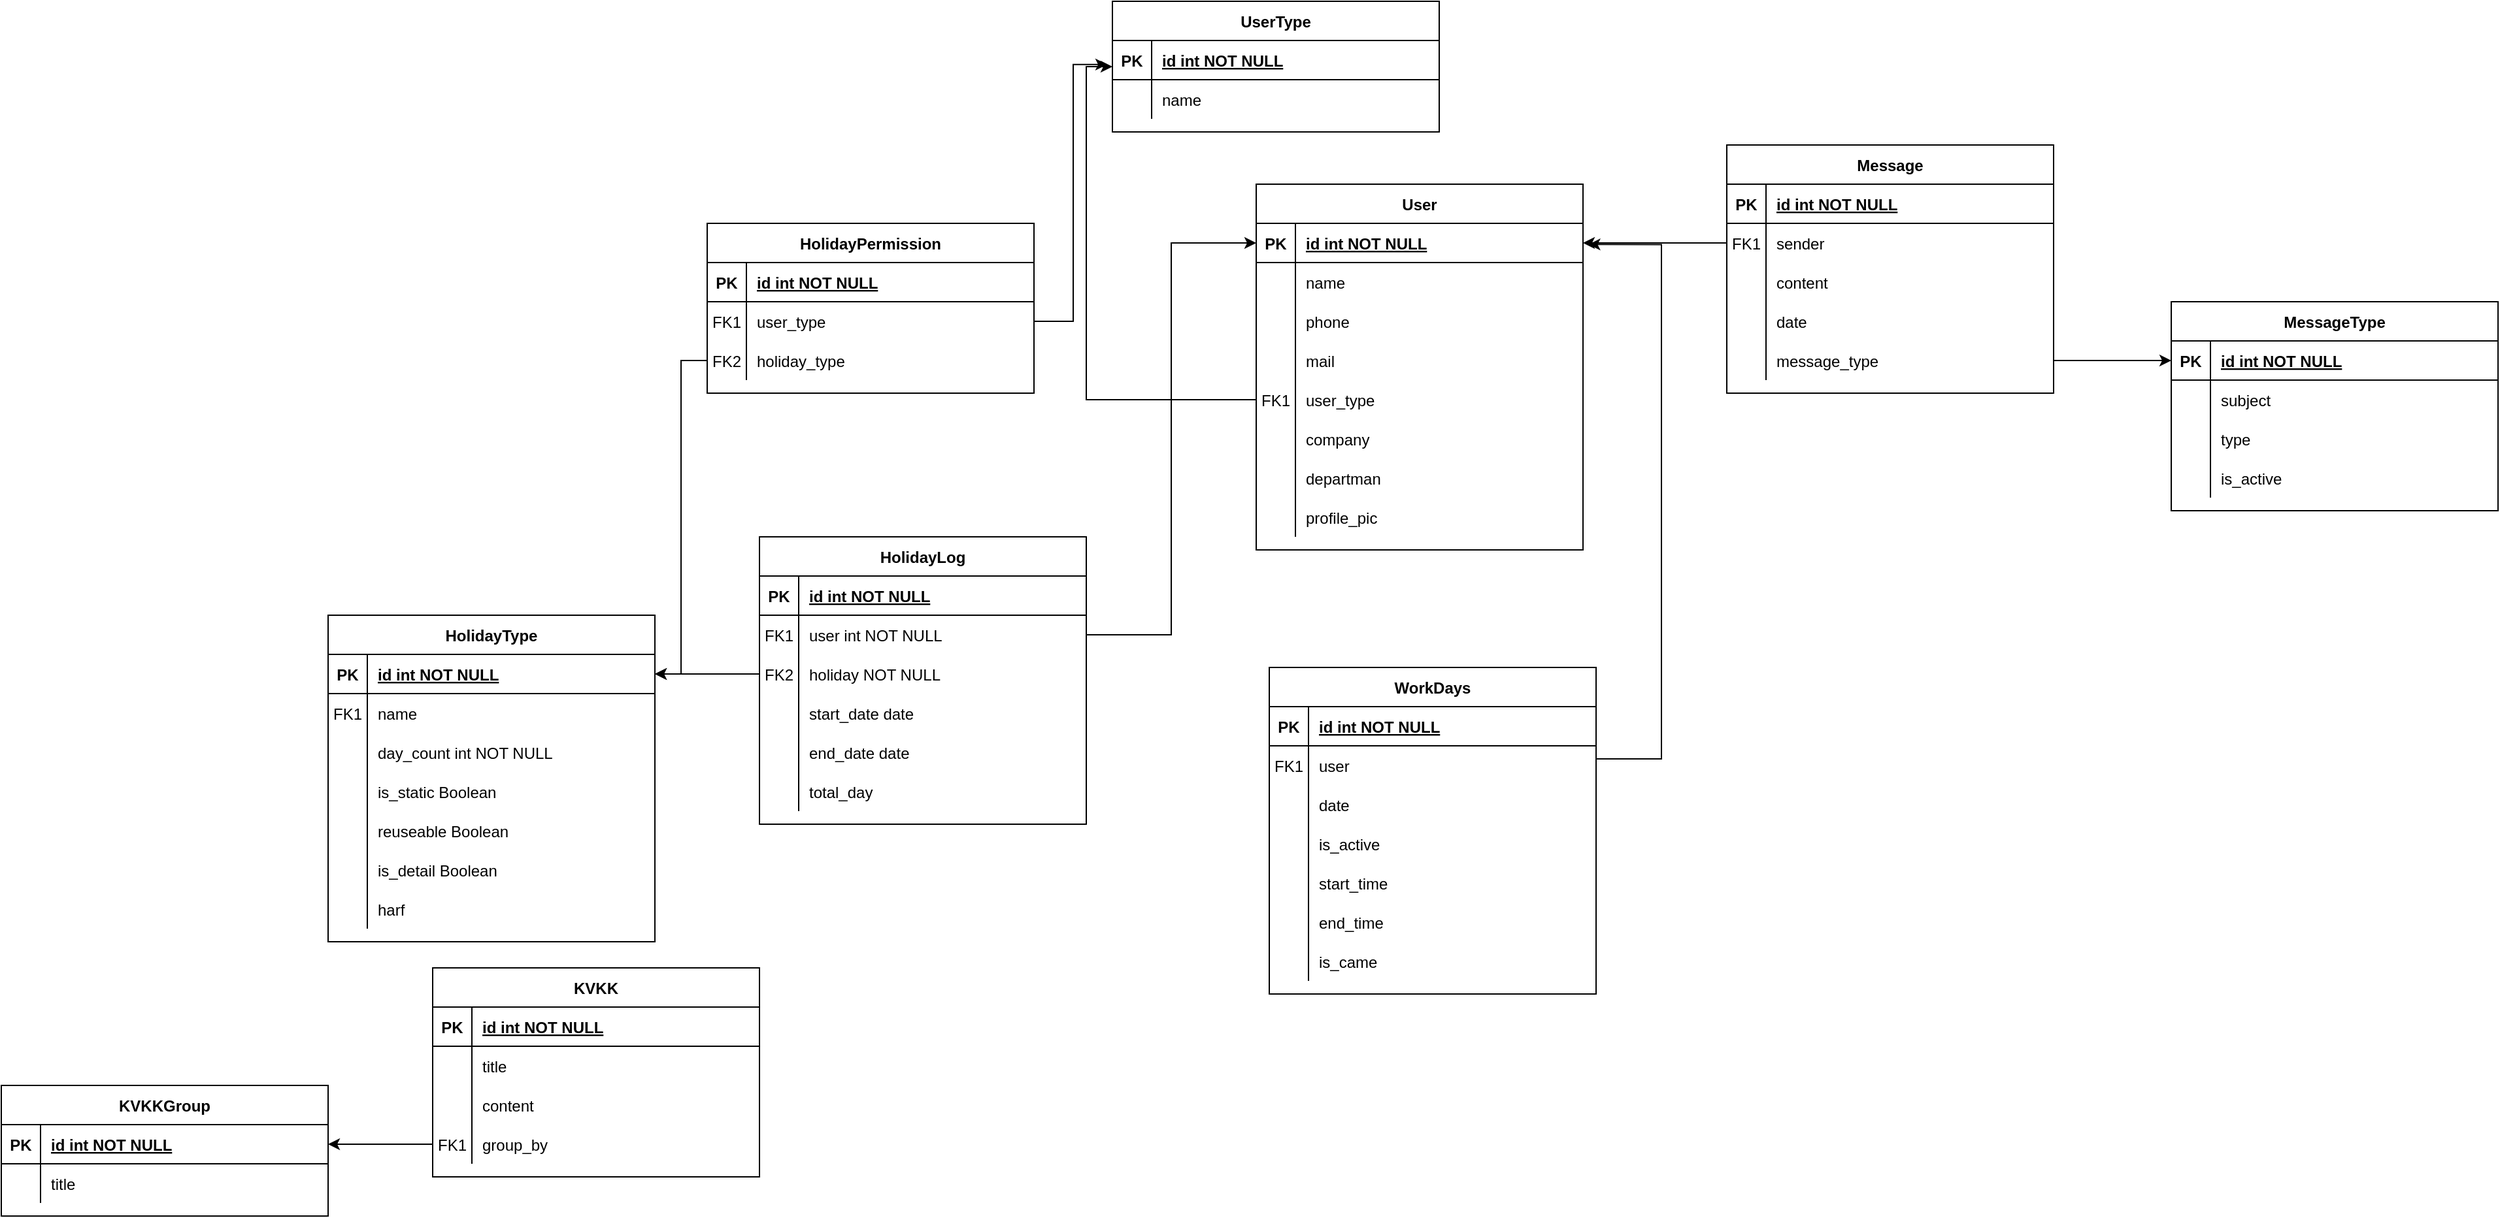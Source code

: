 <mxfile version="24.3.1" type="github">
  <diagram id="R2lEEEUBdFMjLlhIrx00" name="Page-1">
    <mxGraphModel dx="3004" dy="1881" grid="1" gridSize="10" guides="1" tooltips="1" connect="1" arrows="1" fold="1" page="1" pageScale="1" pageWidth="850" pageHeight="1100" math="0" shadow="0" extFonts="Permanent Marker^https://fonts.googleapis.com/css?family=Permanent+Marker">
      <root>
        <mxCell id="0" />
        <mxCell id="1" parent="0" />
        <mxCell id="GrhoLpdNzhqoY11zIjzR-2" value="MessageType" style="shape=table;startSize=30;container=1;collapsible=1;childLayout=tableLayout;fixedRows=1;rowLines=0;fontStyle=1;align=center;resizeLast=1;" vertex="1" parent="1">
          <mxGeometry x="680" y="-380" width="250" height="160" as="geometry" />
        </mxCell>
        <mxCell id="GrhoLpdNzhqoY11zIjzR-3" value="" style="shape=partialRectangle;collapsible=0;dropTarget=0;pointerEvents=0;fillColor=none;points=[[0,0.5],[1,0.5]];portConstraint=eastwest;top=0;left=0;right=0;bottom=1;" vertex="1" parent="GrhoLpdNzhqoY11zIjzR-2">
          <mxGeometry y="30" width="250" height="30" as="geometry" />
        </mxCell>
        <mxCell id="GrhoLpdNzhqoY11zIjzR-4" value="PK" style="shape=partialRectangle;overflow=hidden;connectable=0;fillColor=none;top=0;left=0;bottom=0;right=0;fontStyle=1;" vertex="1" parent="GrhoLpdNzhqoY11zIjzR-3">
          <mxGeometry width="30" height="30" as="geometry">
            <mxRectangle width="30" height="30" as="alternateBounds" />
          </mxGeometry>
        </mxCell>
        <mxCell id="GrhoLpdNzhqoY11zIjzR-5" value="id int NOT NULL " style="shape=partialRectangle;overflow=hidden;connectable=0;fillColor=none;top=0;left=0;bottom=0;right=0;align=left;spacingLeft=6;fontStyle=5;" vertex="1" parent="GrhoLpdNzhqoY11zIjzR-3">
          <mxGeometry x="30" width="220" height="30" as="geometry">
            <mxRectangle width="220" height="30" as="alternateBounds" />
          </mxGeometry>
        </mxCell>
        <mxCell id="GrhoLpdNzhqoY11zIjzR-6" value="" style="shape=partialRectangle;collapsible=0;dropTarget=0;pointerEvents=0;fillColor=none;points=[[0,0.5],[1,0.5]];portConstraint=eastwest;top=0;left=0;right=0;bottom=0;" vertex="1" parent="GrhoLpdNzhqoY11zIjzR-2">
          <mxGeometry y="60" width="250" height="30" as="geometry" />
        </mxCell>
        <mxCell id="GrhoLpdNzhqoY11zIjzR-7" value="" style="shape=partialRectangle;overflow=hidden;connectable=0;fillColor=none;top=0;left=0;bottom=0;right=0;" vertex="1" parent="GrhoLpdNzhqoY11zIjzR-6">
          <mxGeometry width="30" height="30" as="geometry">
            <mxRectangle width="30" height="30" as="alternateBounds" />
          </mxGeometry>
        </mxCell>
        <mxCell id="GrhoLpdNzhqoY11zIjzR-8" value="subject" style="shape=partialRectangle;overflow=hidden;connectable=0;fillColor=none;top=0;left=0;bottom=0;right=0;align=left;spacingLeft=6;" vertex="1" parent="GrhoLpdNzhqoY11zIjzR-6">
          <mxGeometry x="30" width="220" height="30" as="geometry">
            <mxRectangle width="220" height="30" as="alternateBounds" />
          </mxGeometry>
        </mxCell>
        <mxCell id="GrhoLpdNzhqoY11zIjzR-9" style="shape=partialRectangle;collapsible=0;dropTarget=0;pointerEvents=0;fillColor=none;points=[[0,0.5],[1,0.5]];portConstraint=eastwest;top=0;left=0;right=0;bottom=0;" vertex="1" parent="GrhoLpdNzhqoY11zIjzR-2">
          <mxGeometry y="90" width="250" height="30" as="geometry" />
        </mxCell>
        <mxCell id="GrhoLpdNzhqoY11zIjzR-10" style="shape=partialRectangle;overflow=hidden;connectable=0;fillColor=none;top=0;left=0;bottom=0;right=0;" vertex="1" parent="GrhoLpdNzhqoY11zIjzR-9">
          <mxGeometry width="30" height="30" as="geometry">
            <mxRectangle width="30" height="30" as="alternateBounds" />
          </mxGeometry>
        </mxCell>
        <mxCell id="GrhoLpdNzhqoY11zIjzR-11" value="type" style="shape=partialRectangle;overflow=hidden;connectable=0;fillColor=none;top=0;left=0;bottom=0;right=0;align=left;spacingLeft=6;" vertex="1" parent="GrhoLpdNzhqoY11zIjzR-9">
          <mxGeometry x="30" width="220" height="30" as="geometry">
            <mxRectangle width="220" height="30" as="alternateBounds" />
          </mxGeometry>
        </mxCell>
        <mxCell id="GrhoLpdNzhqoY11zIjzR-12" value="" style="shape=partialRectangle;collapsible=0;dropTarget=0;pointerEvents=0;fillColor=none;points=[[0,0.5],[1,0.5]];portConstraint=eastwest;top=0;left=0;right=0;bottom=0;" vertex="1" parent="GrhoLpdNzhqoY11zIjzR-2">
          <mxGeometry y="120" width="250" height="30" as="geometry" />
        </mxCell>
        <mxCell id="GrhoLpdNzhqoY11zIjzR-13" value="" style="shape=partialRectangle;overflow=hidden;connectable=0;fillColor=none;top=0;left=0;bottom=0;right=0;" vertex="1" parent="GrhoLpdNzhqoY11zIjzR-12">
          <mxGeometry width="30" height="30" as="geometry">
            <mxRectangle width="30" height="30" as="alternateBounds" />
          </mxGeometry>
        </mxCell>
        <mxCell id="GrhoLpdNzhqoY11zIjzR-14" value="is_active" style="shape=partialRectangle;overflow=hidden;connectable=0;fillColor=none;top=0;left=0;bottom=0;right=0;align=left;spacingLeft=6;" vertex="1" parent="GrhoLpdNzhqoY11zIjzR-12">
          <mxGeometry x="30" width="220" height="30" as="geometry">
            <mxRectangle width="220" height="30" as="alternateBounds" />
          </mxGeometry>
        </mxCell>
        <mxCell id="GrhoLpdNzhqoY11zIjzR-15" value="KVKK" style="shape=table;startSize=30;container=1;collapsible=1;childLayout=tableLayout;fixedRows=1;rowLines=0;fontStyle=1;align=center;resizeLast=1;" vertex="1" parent="1">
          <mxGeometry x="-650" y="130" width="250" height="160" as="geometry" />
        </mxCell>
        <mxCell id="GrhoLpdNzhqoY11zIjzR-16" value="" style="shape=partialRectangle;collapsible=0;dropTarget=0;pointerEvents=0;fillColor=none;points=[[0,0.5],[1,0.5]];portConstraint=eastwest;top=0;left=0;right=0;bottom=1;" vertex="1" parent="GrhoLpdNzhqoY11zIjzR-15">
          <mxGeometry y="30" width="250" height="30" as="geometry" />
        </mxCell>
        <mxCell id="GrhoLpdNzhqoY11zIjzR-17" value="PK" style="shape=partialRectangle;overflow=hidden;connectable=0;fillColor=none;top=0;left=0;bottom=0;right=0;fontStyle=1;" vertex="1" parent="GrhoLpdNzhqoY11zIjzR-16">
          <mxGeometry width="30" height="30" as="geometry">
            <mxRectangle width="30" height="30" as="alternateBounds" />
          </mxGeometry>
        </mxCell>
        <mxCell id="GrhoLpdNzhqoY11zIjzR-18" value="id int NOT NULL " style="shape=partialRectangle;overflow=hidden;connectable=0;fillColor=none;top=0;left=0;bottom=0;right=0;align=left;spacingLeft=6;fontStyle=5;" vertex="1" parent="GrhoLpdNzhqoY11zIjzR-16">
          <mxGeometry x="30" width="220" height="30" as="geometry">
            <mxRectangle width="220" height="30" as="alternateBounds" />
          </mxGeometry>
        </mxCell>
        <mxCell id="GrhoLpdNzhqoY11zIjzR-19" value="" style="shape=partialRectangle;collapsible=0;dropTarget=0;pointerEvents=0;fillColor=none;points=[[0,0.5],[1,0.5]];portConstraint=eastwest;top=0;left=0;right=0;bottom=0;" vertex="1" parent="GrhoLpdNzhqoY11zIjzR-15">
          <mxGeometry y="60" width="250" height="30" as="geometry" />
        </mxCell>
        <mxCell id="GrhoLpdNzhqoY11zIjzR-20" value="" style="shape=partialRectangle;overflow=hidden;connectable=0;fillColor=none;top=0;left=0;bottom=0;right=0;" vertex="1" parent="GrhoLpdNzhqoY11zIjzR-19">
          <mxGeometry width="30" height="30" as="geometry">
            <mxRectangle width="30" height="30" as="alternateBounds" />
          </mxGeometry>
        </mxCell>
        <mxCell id="GrhoLpdNzhqoY11zIjzR-21" value="title" style="shape=partialRectangle;overflow=hidden;connectable=0;fillColor=none;top=0;left=0;bottom=0;right=0;align=left;spacingLeft=6;" vertex="1" parent="GrhoLpdNzhqoY11zIjzR-19">
          <mxGeometry x="30" width="220" height="30" as="geometry">
            <mxRectangle width="220" height="30" as="alternateBounds" />
          </mxGeometry>
        </mxCell>
        <mxCell id="GrhoLpdNzhqoY11zIjzR-22" value="" style="shape=partialRectangle;collapsible=0;dropTarget=0;pointerEvents=0;fillColor=none;points=[[0,0.5],[1,0.5]];portConstraint=eastwest;top=0;left=0;right=0;bottom=0;" vertex="1" parent="GrhoLpdNzhqoY11zIjzR-15">
          <mxGeometry y="90" width="250" height="30" as="geometry" />
        </mxCell>
        <mxCell id="GrhoLpdNzhqoY11zIjzR-23" value="" style="shape=partialRectangle;overflow=hidden;connectable=0;fillColor=none;top=0;left=0;bottom=0;right=0;" vertex="1" parent="GrhoLpdNzhqoY11zIjzR-22">
          <mxGeometry width="30" height="30" as="geometry">
            <mxRectangle width="30" height="30" as="alternateBounds" />
          </mxGeometry>
        </mxCell>
        <mxCell id="GrhoLpdNzhqoY11zIjzR-24" value="content" style="shape=partialRectangle;overflow=hidden;connectable=0;fillColor=none;top=0;left=0;bottom=0;right=0;align=left;spacingLeft=6;" vertex="1" parent="GrhoLpdNzhqoY11zIjzR-22">
          <mxGeometry x="30" width="220" height="30" as="geometry">
            <mxRectangle width="220" height="30" as="alternateBounds" />
          </mxGeometry>
        </mxCell>
        <mxCell id="GrhoLpdNzhqoY11zIjzR-25" style="shape=partialRectangle;collapsible=0;dropTarget=0;pointerEvents=0;fillColor=none;points=[[0,0.5],[1,0.5]];portConstraint=eastwest;top=0;left=0;right=0;bottom=0;" vertex="1" parent="GrhoLpdNzhqoY11zIjzR-15">
          <mxGeometry y="120" width="250" height="30" as="geometry" />
        </mxCell>
        <mxCell id="GrhoLpdNzhqoY11zIjzR-26" value="FK1" style="shape=partialRectangle;overflow=hidden;connectable=0;fillColor=none;top=0;left=0;bottom=0;right=0;" vertex="1" parent="GrhoLpdNzhqoY11zIjzR-25">
          <mxGeometry width="30" height="30" as="geometry">
            <mxRectangle width="30" height="30" as="alternateBounds" />
          </mxGeometry>
        </mxCell>
        <mxCell id="GrhoLpdNzhqoY11zIjzR-27" value="group_by" style="shape=partialRectangle;overflow=hidden;connectable=0;fillColor=none;top=0;left=0;bottom=0;right=0;align=left;spacingLeft=6;" vertex="1" parent="GrhoLpdNzhqoY11zIjzR-25">
          <mxGeometry x="30" width="220" height="30" as="geometry">
            <mxRectangle width="220" height="30" as="alternateBounds" />
          </mxGeometry>
        </mxCell>
        <mxCell id="GrhoLpdNzhqoY11zIjzR-28" value="HolidayType" style="shape=table;startSize=30;container=1;collapsible=1;childLayout=tableLayout;fixedRows=1;rowLines=0;fontStyle=1;align=center;resizeLast=1;" vertex="1" parent="1">
          <mxGeometry x="-730" y="-140" width="250" height="250" as="geometry" />
        </mxCell>
        <mxCell id="GrhoLpdNzhqoY11zIjzR-29" value="" style="shape=partialRectangle;collapsible=0;dropTarget=0;pointerEvents=0;fillColor=none;points=[[0,0.5],[1,0.5]];portConstraint=eastwest;top=0;left=0;right=0;bottom=1;" vertex="1" parent="GrhoLpdNzhqoY11zIjzR-28">
          <mxGeometry y="30" width="250" height="30" as="geometry" />
        </mxCell>
        <mxCell id="GrhoLpdNzhqoY11zIjzR-30" value="PK" style="shape=partialRectangle;overflow=hidden;connectable=0;fillColor=none;top=0;left=0;bottom=0;right=0;fontStyle=1;" vertex="1" parent="GrhoLpdNzhqoY11zIjzR-29">
          <mxGeometry width="30" height="30" as="geometry">
            <mxRectangle width="30" height="30" as="alternateBounds" />
          </mxGeometry>
        </mxCell>
        <mxCell id="GrhoLpdNzhqoY11zIjzR-31" value="id int NOT NULL " style="shape=partialRectangle;overflow=hidden;connectable=0;fillColor=none;top=0;left=0;bottom=0;right=0;align=left;spacingLeft=6;fontStyle=5;" vertex="1" parent="GrhoLpdNzhqoY11zIjzR-29">
          <mxGeometry x="30" width="220" height="30" as="geometry">
            <mxRectangle width="220" height="30" as="alternateBounds" />
          </mxGeometry>
        </mxCell>
        <mxCell id="GrhoLpdNzhqoY11zIjzR-32" value="" style="shape=partialRectangle;collapsible=0;dropTarget=0;pointerEvents=0;fillColor=none;points=[[0,0.5],[1,0.5]];portConstraint=eastwest;top=0;left=0;right=0;bottom=0;" vertex="1" parent="GrhoLpdNzhqoY11zIjzR-28">
          <mxGeometry y="60" width="250" height="30" as="geometry" />
        </mxCell>
        <mxCell id="GrhoLpdNzhqoY11zIjzR-33" value="FK1" style="shape=partialRectangle;overflow=hidden;connectable=0;fillColor=none;top=0;left=0;bottom=0;right=0;" vertex="1" parent="GrhoLpdNzhqoY11zIjzR-32">
          <mxGeometry width="30" height="30" as="geometry">
            <mxRectangle width="30" height="30" as="alternateBounds" />
          </mxGeometry>
        </mxCell>
        <mxCell id="GrhoLpdNzhqoY11zIjzR-34" value="name" style="shape=partialRectangle;overflow=hidden;connectable=0;fillColor=none;top=0;left=0;bottom=0;right=0;align=left;spacingLeft=6;" vertex="1" parent="GrhoLpdNzhqoY11zIjzR-32">
          <mxGeometry x="30" width="220" height="30" as="geometry">
            <mxRectangle width="220" height="30" as="alternateBounds" />
          </mxGeometry>
        </mxCell>
        <mxCell id="GrhoLpdNzhqoY11zIjzR-35" value="" style="shape=partialRectangle;collapsible=0;dropTarget=0;pointerEvents=0;fillColor=none;points=[[0,0.5],[1,0.5]];portConstraint=eastwest;top=0;left=0;right=0;bottom=0;" vertex="1" parent="GrhoLpdNzhqoY11zIjzR-28">
          <mxGeometry y="90" width="250" height="30" as="geometry" />
        </mxCell>
        <mxCell id="GrhoLpdNzhqoY11zIjzR-36" value="" style="shape=partialRectangle;overflow=hidden;connectable=0;fillColor=none;top=0;left=0;bottom=0;right=0;" vertex="1" parent="GrhoLpdNzhqoY11zIjzR-35">
          <mxGeometry width="30" height="30" as="geometry">
            <mxRectangle width="30" height="30" as="alternateBounds" />
          </mxGeometry>
        </mxCell>
        <mxCell id="GrhoLpdNzhqoY11zIjzR-37" value="day_count int NOT NULL" style="shape=partialRectangle;overflow=hidden;connectable=0;fillColor=none;top=0;left=0;bottom=0;right=0;align=left;spacingLeft=6;" vertex="1" parent="GrhoLpdNzhqoY11zIjzR-35">
          <mxGeometry x="30" width="220" height="30" as="geometry">
            <mxRectangle width="220" height="30" as="alternateBounds" />
          </mxGeometry>
        </mxCell>
        <mxCell id="GrhoLpdNzhqoY11zIjzR-38" style="shape=partialRectangle;collapsible=0;dropTarget=0;pointerEvents=0;fillColor=none;points=[[0,0.5],[1,0.5]];portConstraint=eastwest;top=0;left=0;right=0;bottom=0;" vertex="1" parent="GrhoLpdNzhqoY11zIjzR-28">
          <mxGeometry y="120" width="250" height="30" as="geometry" />
        </mxCell>
        <mxCell id="GrhoLpdNzhqoY11zIjzR-39" style="shape=partialRectangle;overflow=hidden;connectable=0;fillColor=none;top=0;left=0;bottom=0;right=0;" vertex="1" parent="GrhoLpdNzhqoY11zIjzR-38">
          <mxGeometry width="30" height="30" as="geometry">
            <mxRectangle width="30" height="30" as="alternateBounds" />
          </mxGeometry>
        </mxCell>
        <mxCell id="GrhoLpdNzhqoY11zIjzR-40" value="is_static Boolean" style="shape=partialRectangle;overflow=hidden;connectable=0;fillColor=none;top=0;left=0;bottom=0;right=0;align=left;spacingLeft=6;" vertex="1" parent="GrhoLpdNzhqoY11zIjzR-38">
          <mxGeometry x="30" width="220" height="30" as="geometry">
            <mxRectangle width="220" height="30" as="alternateBounds" />
          </mxGeometry>
        </mxCell>
        <mxCell id="GrhoLpdNzhqoY11zIjzR-41" style="shape=partialRectangle;collapsible=0;dropTarget=0;pointerEvents=0;fillColor=none;points=[[0,0.5],[1,0.5]];portConstraint=eastwest;top=0;left=0;right=0;bottom=0;" vertex="1" parent="GrhoLpdNzhqoY11zIjzR-28">
          <mxGeometry y="150" width="250" height="30" as="geometry" />
        </mxCell>
        <mxCell id="GrhoLpdNzhqoY11zIjzR-42" style="shape=partialRectangle;overflow=hidden;connectable=0;fillColor=none;top=0;left=0;bottom=0;right=0;" vertex="1" parent="GrhoLpdNzhqoY11zIjzR-41">
          <mxGeometry width="30" height="30" as="geometry">
            <mxRectangle width="30" height="30" as="alternateBounds" />
          </mxGeometry>
        </mxCell>
        <mxCell id="GrhoLpdNzhqoY11zIjzR-43" value="reuseable Boolean" style="shape=partialRectangle;overflow=hidden;connectable=0;fillColor=none;top=0;left=0;bottom=0;right=0;align=left;spacingLeft=6;" vertex="1" parent="GrhoLpdNzhqoY11zIjzR-41">
          <mxGeometry x="30" width="220" height="30" as="geometry">
            <mxRectangle width="220" height="30" as="alternateBounds" />
          </mxGeometry>
        </mxCell>
        <mxCell id="GrhoLpdNzhqoY11zIjzR-44" style="shape=partialRectangle;collapsible=0;dropTarget=0;pointerEvents=0;fillColor=none;points=[[0,0.5],[1,0.5]];portConstraint=eastwest;top=0;left=0;right=0;bottom=0;" vertex="1" parent="GrhoLpdNzhqoY11zIjzR-28">
          <mxGeometry y="180" width="250" height="30" as="geometry" />
        </mxCell>
        <mxCell id="GrhoLpdNzhqoY11zIjzR-45" style="shape=partialRectangle;overflow=hidden;connectable=0;fillColor=none;top=0;left=0;bottom=0;right=0;" vertex="1" parent="GrhoLpdNzhqoY11zIjzR-44">
          <mxGeometry width="30" height="30" as="geometry">
            <mxRectangle width="30" height="30" as="alternateBounds" />
          </mxGeometry>
        </mxCell>
        <mxCell id="GrhoLpdNzhqoY11zIjzR-46" value="is_detail Boolean" style="shape=partialRectangle;overflow=hidden;connectable=0;fillColor=none;top=0;left=0;bottom=0;right=0;align=left;spacingLeft=6;" vertex="1" parent="GrhoLpdNzhqoY11zIjzR-44">
          <mxGeometry x="30" width="220" height="30" as="geometry">
            <mxRectangle width="220" height="30" as="alternateBounds" />
          </mxGeometry>
        </mxCell>
        <mxCell id="GrhoLpdNzhqoY11zIjzR-47" style="shape=partialRectangle;collapsible=0;dropTarget=0;pointerEvents=0;fillColor=none;points=[[0,0.5],[1,0.5]];portConstraint=eastwest;top=0;left=0;right=0;bottom=0;" vertex="1" parent="GrhoLpdNzhqoY11zIjzR-28">
          <mxGeometry y="210" width="250" height="30" as="geometry" />
        </mxCell>
        <mxCell id="GrhoLpdNzhqoY11zIjzR-48" style="shape=partialRectangle;overflow=hidden;connectable=0;fillColor=none;top=0;left=0;bottom=0;right=0;" vertex="1" parent="GrhoLpdNzhqoY11zIjzR-47">
          <mxGeometry width="30" height="30" as="geometry">
            <mxRectangle width="30" height="30" as="alternateBounds" />
          </mxGeometry>
        </mxCell>
        <mxCell id="GrhoLpdNzhqoY11zIjzR-49" value="harf" style="shape=partialRectangle;overflow=hidden;connectable=0;fillColor=none;top=0;left=0;bottom=0;right=0;align=left;spacingLeft=6;" vertex="1" parent="GrhoLpdNzhqoY11zIjzR-47">
          <mxGeometry x="30" width="220" height="30" as="geometry">
            <mxRectangle width="220" height="30" as="alternateBounds" />
          </mxGeometry>
        </mxCell>
        <mxCell id="GrhoLpdNzhqoY11zIjzR-50" value="KVKKGroup" style="shape=table;startSize=30;container=1;collapsible=1;childLayout=tableLayout;fixedRows=1;rowLines=0;fontStyle=1;align=center;resizeLast=1;" vertex="1" parent="1">
          <mxGeometry x="-980" y="220" width="250" height="100" as="geometry" />
        </mxCell>
        <mxCell id="GrhoLpdNzhqoY11zIjzR-51" value="" style="shape=partialRectangle;collapsible=0;dropTarget=0;pointerEvents=0;fillColor=none;points=[[0,0.5],[1,0.5]];portConstraint=eastwest;top=0;left=0;right=0;bottom=1;" vertex="1" parent="GrhoLpdNzhqoY11zIjzR-50">
          <mxGeometry y="30" width="250" height="30" as="geometry" />
        </mxCell>
        <mxCell id="GrhoLpdNzhqoY11zIjzR-52" value="PK" style="shape=partialRectangle;overflow=hidden;connectable=0;fillColor=none;top=0;left=0;bottom=0;right=0;fontStyle=1;" vertex="1" parent="GrhoLpdNzhqoY11zIjzR-51">
          <mxGeometry width="30" height="30" as="geometry">
            <mxRectangle width="30" height="30" as="alternateBounds" />
          </mxGeometry>
        </mxCell>
        <mxCell id="GrhoLpdNzhqoY11zIjzR-53" value="id int NOT NULL " style="shape=partialRectangle;overflow=hidden;connectable=0;fillColor=none;top=0;left=0;bottom=0;right=0;align=left;spacingLeft=6;fontStyle=5;" vertex="1" parent="GrhoLpdNzhqoY11zIjzR-51">
          <mxGeometry x="30" width="220" height="30" as="geometry">
            <mxRectangle width="220" height="30" as="alternateBounds" />
          </mxGeometry>
        </mxCell>
        <mxCell id="GrhoLpdNzhqoY11zIjzR-54" value="" style="shape=partialRectangle;collapsible=0;dropTarget=0;pointerEvents=0;fillColor=none;points=[[0,0.5],[1,0.5]];portConstraint=eastwest;top=0;left=0;right=0;bottom=0;" vertex="1" parent="GrhoLpdNzhqoY11zIjzR-50">
          <mxGeometry y="60" width="250" height="30" as="geometry" />
        </mxCell>
        <mxCell id="GrhoLpdNzhqoY11zIjzR-55" value="" style="shape=partialRectangle;overflow=hidden;connectable=0;fillColor=none;top=0;left=0;bottom=0;right=0;" vertex="1" parent="GrhoLpdNzhqoY11zIjzR-54">
          <mxGeometry width="30" height="30" as="geometry">
            <mxRectangle width="30" height="30" as="alternateBounds" />
          </mxGeometry>
        </mxCell>
        <mxCell id="GrhoLpdNzhqoY11zIjzR-56" value="title" style="shape=partialRectangle;overflow=hidden;connectable=0;fillColor=none;top=0;left=0;bottom=0;right=0;align=left;spacingLeft=6;" vertex="1" parent="GrhoLpdNzhqoY11zIjzR-54">
          <mxGeometry x="30" width="220" height="30" as="geometry">
            <mxRectangle width="220" height="30" as="alternateBounds" />
          </mxGeometry>
        </mxCell>
        <mxCell id="GrhoLpdNzhqoY11zIjzR-57" style="edgeStyle=orthogonalEdgeStyle;rounded=0;orthogonalLoop=1;jettySize=auto;html=1;entryX=1;entryY=0.5;entryDx=0;entryDy=0;" edge="1" parent="1" source="GrhoLpdNzhqoY11zIjzR-25" target="GrhoLpdNzhqoY11zIjzR-51">
          <mxGeometry relative="1" as="geometry" />
        </mxCell>
        <mxCell id="GrhoLpdNzhqoY11zIjzR-58" value="User" style="shape=table;startSize=30;container=1;collapsible=1;childLayout=tableLayout;fixedRows=1;rowLines=0;fontStyle=1;align=center;resizeLast=1;" vertex="1" parent="1">
          <mxGeometry x="-20" y="-470" width="250" height="280.0" as="geometry" />
        </mxCell>
        <mxCell id="GrhoLpdNzhqoY11zIjzR-59" value="" style="shape=partialRectangle;collapsible=0;dropTarget=0;pointerEvents=0;fillColor=none;points=[[0,0.5],[1,0.5]];portConstraint=eastwest;top=0;left=0;right=0;bottom=1;" vertex="1" parent="GrhoLpdNzhqoY11zIjzR-58">
          <mxGeometry y="30" width="250" height="30" as="geometry" />
        </mxCell>
        <mxCell id="GrhoLpdNzhqoY11zIjzR-60" value="PK" style="shape=partialRectangle;overflow=hidden;connectable=0;fillColor=none;top=0;left=0;bottom=0;right=0;fontStyle=1;" vertex="1" parent="GrhoLpdNzhqoY11zIjzR-59">
          <mxGeometry width="30" height="30" as="geometry">
            <mxRectangle width="30" height="30" as="alternateBounds" />
          </mxGeometry>
        </mxCell>
        <mxCell id="GrhoLpdNzhqoY11zIjzR-61" value="id int NOT NULL " style="shape=partialRectangle;overflow=hidden;connectable=0;fillColor=none;top=0;left=0;bottom=0;right=0;align=left;spacingLeft=6;fontStyle=5;" vertex="1" parent="GrhoLpdNzhqoY11zIjzR-59">
          <mxGeometry x="30" width="220" height="30" as="geometry">
            <mxRectangle width="220" height="30" as="alternateBounds" />
          </mxGeometry>
        </mxCell>
        <mxCell id="GrhoLpdNzhqoY11zIjzR-62" value="" style="shape=partialRectangle;collapsible=0;dropTarget=0;pointerEvents=0;fillColor=none;points=[[0,0.5],[1,0.5]];portConstraint=eastwest;top=0;left=0;right=0;bottom=0;" vertex="1" parent="GrhoLpdNzhqoY11zIjzR-58">
          <mxGeometry y="60" width="250" height="30" as="geometry" />
        </mxCell>
        <mxCell id="GrhoLpdNzhqoY11zIjzR-63" value="" style="shape=partialRectangle;overflow=hidden;connectable=0;fillColor=none;top=0;left=0;bottom=0;right=0;" vertex="1" parent="GrhoLpdNzhqoY11zIjzR-62">
          <mxGeometry width="30" height="30" as="geometry">
            <mxRectangle width="30" height="30" as="alternateBounds" />
          </mxGeometry>
        </mxCell>
        <mxCell id="GrhoLpdNzhqoY11zIjzR-64" value="name" style="shape=partialRectangle;overflow=hidden;connectable=0;fillColor=none;top=0;left=0;bottom=0;right=0;align=left;spacingLeft=6;" vertex="1" parent="GrhoLpdNzhqoY11zIjzR-62">
          <mxGeometry x="30" width="220" height="30" as="geometry">
            <mxRectangle width="220" height="30" as="alternateBounds" />
          </mxGeometry>
        </mxCell>
        <mxCell id="GrhoLpdNzhqoY11zIjzR-65" style="shape=partialRectangle;collapsible=0;dropTarget=0;pointerEvents=0;fillColor=none;points=[[0,0.5],[1,0.5]];portConstraint=eastwest;top=0;left=0;right=0;bottom=0;" vertex="1" parent="GrhoLpdNzhqoY11zIjzR-58">
          <mxGeometry y="90" width="250" height="30" as="geometry" />
        </mxCell>
        <mxCell id="GrhoLpdNzhqoY11zIjzR-66" style="shape=partialRectangle;overflow=hidden;connectable=0;fillColor=none;top=0;left=0;bottom=0;right=0;" vertex="1" parent="GrhoLpdNzhqoY11zIjzR-65">
          <mxGeometry width="30" height="30" as="geometry">
            <mxRectangle width="30" height="30" as="alternateBounds" />
          </mxGeometry>
        </mxCell>
        <mxCell id="GrhoLpdNzhqoY11zIjzR-67" value="phone" style="shape=partialRectangle;overflow=hidden;connectable=0;fillColor=none;top=0;left=0;bottom=0;right=0;align=left;spacingLeft=6;" vertex="1" parent="GrhoLpdNzhqoY11zIjzR-65">
          <mxGeometry x="30" width="220" height="30" as="geometry">
            <mxRectangle width="220" height="30" as="alternateBounds" />
          </mxGeometry>
        </mxCell>
        <mxCell id="GrhoLpdNzhqoY11zIjzR-68" style="shape=partialRectangle;collapsible=0;dropTarget=0;pointerEvents=0;fillColor=none;points=[[0,0.5],[1,0.5]];portConstraint=eastwest;top=0;left=0;right=0;bottom=0;" vertex="1" parent="GrhoLpdNzhqoY11zIjzR-58">
          <mxGeometry y="120" width="250" height="30" as="geometry" />
        </mxCell>
        <mxCell id="GrhoLpdNzhqoY11zIjzR-69" style="shape=partialRectangle;overflow=hidden;connectable=0;fillColor=none;top=0;left=0;bottom=0;right=0;" vertex="1" parent="GrhoLpdNzhqoY11zIjzR-68">
          <mxGeometry width="30" height="30" as="geometry">
            <mxRectangle width="30" height="30" as="alternateBounds" />
          </mxGeometry>
        </mxCell>
        <mxCell id="GrhoLpdNzhqoY11zIjzR-70" value="mail" style="shape=partialRectangle;overflow=hidden;connectable=0;fillColor=none;top=0;left=0;bottom=0;right=0;align=left;spacingLeft=6;" vertex="1" parent="GrhoLpdNzhqoY11zIjzR-68">
          <mxGeometry x="30" width="220" height="30" as="geometry">
            <mxRectangle width="220" height="30" as="alternateBounds" />
          </mxGeometry>
        </mxCell>
        <mxCell id="GrhoLpdNzhqoY11zIjzR-71" style="shape=partialRectangle;collapsible=0;dropTarget=0;pointerEvents=0;fillColor=none;points=[[0,0.5],[1,0.5]];portConstraint=eastwest;top=0;left=0;right=0;bottom=0;" vertex="1" parent="GrhoLpdNzhqoY11zIjzR-58">
          <mxGeometry y="150" width="250" height="30" as="geometry" />
        </mxCell>
        <mxCell id="GrhoLpdNzhqoY11zIjzR-72" value="FK1" style="shape=partialRectangle;overflow=hidden;connectable=0;fillColor=none;top=0;left=0;bottom=0;right=0;" vertex="1" parent="GrhoLpdNzhqoY11zIjzR-71">
          <mxGeometry width="30" height="30" as="geometry">
            <mxRectangle width="30" height="30" as="alternateBounds" />
          </mxGeometry>
        </mxCell>
        <mxCell id="GrhoLpdNzhqoY11zIjzR-73" value="user_type" style="shape=partialRectangle;overflow=hidden;connectable=0;fillColor=none;top=0;left=0;bottom=0;right=0;align=left;spacingLeft=6;" vertex="1" parent="GrhoLpdNzhqoY11zIjzR-71">
          <mxGeometry x="30" width="220" height="30" as="geometry">
            <mxRectangle width="220" height="30" as="alternateBounds" />
          </mxGeometry>
        </mxCell>
        <mxCell id="GrhoLpdNzhqoY11zIjzR-74" style="shape=partialRectangle;collapsible=0;dropTarget=0;pointerEvents=0;fillColor=none;points=[[0,0.5],[1,0.5]];portConstraint=eastwest;top=0;left=0;right=0;bottom=0;" vertex="1" parent="GrhoLpdNzhqoY11zIjzR-58">
          <mxGeometry y="180" width="250" height="30" as="geometry" />
        </mxCell>
        <mxCell id="GrhoLpdNzhqoY11zIjzR-75" style="shape=partialRectangle;overflow=hidden;connectable=0;fillColor=none;top=0;left=0;bottom=0;right=0;" vertex="1" parent="GrhoLpdNzhqoY11zIjzR-74">
          <mxGeometry width="30" height="30" as="geometry">
            <mxRectangle width="30" height="30" as="alternateBounds" />
          </mxGeometry>
        </mxCell>
        <mxCell id="GrhoLpdNzhqoY11zIjzR-76" value="company" style="shape=partialRectangle;overflow=hidden;connectable=0;fillColor=none;top=0;left=0;bottom=0;right=0;align=left;spacingLeft=6;" vertex="1" parent="GrhoLpdNzhqoY11zIjzR-74">
          <mxGeometry x="30" width="220" height="30" as="geometry">
            <mxRectangle width="220" height="30" as="alternateBounds" />
          </mxGeometry>
        </mxCell>
        <mxCell id="GrhoLpdNzhqoY11zIjzR-77" style="shape=partialRectangle;collapsible=0;dropTarget=0;pointerEvents=0;fillColor=none;points=[[0,0.5],[1,0.5]];portConstraint=eastwest;top=0;left=0;right=0;bottom=0;" vertex="1" parent="GrhoLpdNzhqoY11zIjzR-58">
          <mxGeometry y="210" width="250" height="30" as="geometry" />
        </mxCell>
        <mxCell id="GrhoLpdNzhqoY11zIjzR-78" style="shape=partialRectangle;overflow=hidden;connectable=0;fillColor=none;top=0;left=0;bottom=0;right=0;" vertex="1" parent="GrhoLpdNzhqoY11zIjzR-77">
          <mxGeometry width="30" height="30" as="geometry">
            <mxRectangle width="30" height="30" as="alternateBounds" />
          </mxGeometry>
        </mxCell>
        <mxCell id="GrhoLpdNzhqoY11zIjzR-79" value="departman" style="shape=partialRectangle;overflow=hidden;connectable=0;fillColor=none;top=0;left=0;bottom=0;right=0;align=left;spacingLeft=6;" vertex="1" parent="GrhoLpdNzhqoY11zIjzR-77">
          <mxGeometry x="30" width="220" height="30" as="geometry">
            <mxRectangle width="220" height="30" as="alternateBounds" />
          </mxGeometry>
        </mxCell>
        <mxCell id="GrhoLpdNzhqoY11zIjzR-80" style="shape=partialRectangle;collapsible=0;dropTarget=0;pointerEvents=0;fillColor=none;points=[[0,0.5],[1,0.5]];portConstraint=eastwest;top=0;left=0;right=0;bottom=0;" vertex="1" parent="GrhoLpdNzhqoY11zIjzR-58">
          <mxGeometry y="240" width="250" height="30" as="geometry" />
        </mxCell>
        <mxCell id="GrhoLpdNzhqoY11zIjzR-81" style="shape=partialRectangle;overflow=hidden;connectable=0;fillColor=none;top=0;left=0;bottom=0;right=0;" vertex="1" parent="GrhoLpdNzhqoY11zIjzR-80">
          <mxGeometry width="30" height="30" as="geometry">
            <mxRectangle width="30" height="30" as="alternateBounds" />
          </mxGeometry>
        </mxCell>
        <mxCell id="GrhoLpdNzhqoY11zIjzR-82" value="profile_pic" style="shape=partialRectangle;overflow=hidden;connectable=0;fillColor=none;top=0;left=0;bottom=0;right=0;align=left;spacingLeft=6;" vertex="1" parent="GrhoLpdNzhqoY11zIjzR-80">
          <mxGeometry x="30" width="220" height="30" as="geometry">
            <mxRectangle width="220" height="30" as="alternateBounds" />
          </mxGeometry>
        </mxCell>
        <mxCell id="GrhoLpdNzhqoY11zIjzR-83" value="HolidayLog" style="shape=table;startSize=30;container=1;collapsible=1;childLayout=tableLayout;fixedRows=1;rowLines=0;fontStyle=1;align=center;resizeLast=1;" vertex="1" parent="1">
          <mxGeometry x="-400" y="-200" width="250" height="220" as="geometry" />
        </mxCell>
        <mxCell id="GrhoLpdNzhqoY11zIjzR-84" value="" style="shape=partialRectangle;collapsible=0;dropTarget=0;pointerEvents=0;fillColor=none;points=[[0,0.5],[1,0.5]];portConstraint=eastwest;top=0;left=0;right=0;bottom=1;" vertex="1" parent="GrhoLpdNzhqoY11zIjzR-83">
          <mxGeometry y="30" width="250" height="30" as="geometry" />
        </mxCell>
        <mxCell id="GrhoLpdNzhqoY11zIjzR-85" value="PK" style="shape=partialRectangle;overflow=hidden;connectable=0;fillColor=none;top=0;left=0;bottom=0;right=0;fontStyle=1;" vertex="1" parent="GrhoLpdNzhqoY11zIjzR-84">
          <mxGeometry width="30" height="30" as="geometry">
            <mxRectangle width="30" height="30" as="alternateBounds" />
          </mxGeometry>
        </mxCell>
        <mxCell id="GrhoLpdNzhqoY11zIjzR-86" value="id int NOT NULL " style="shape=partialRectangle;overflow=hidden;connectable=0;fillColor=none;top=0;left=0;bottom=0;right=0;align=left;spacingLeft=6;fontStyle=5;" vertex="1" parent="GrhoLpdNzhqoY11zIjzR-84">
          <mxGeometry x="30" width="220" height="30" as="geometry">
            <mxRectangle width="220" height="30" as="alternateBounds" />
          </mxGeometry>
        </mxCell>
        <mxCell id="GrhoLpdNzhqoY11zIjzR-87" value="" style="shape=partialRectangle;collapsible=0;dropTarget=0;pointerEvents=0;fillColor=none;points=[[0,0.5],[1,0.5]];portConstraint=eastwest;top=0;left=0;right=0;bottom=0;" vertex="1" parent="GrhoLpdNzhqoY11zIjzR-83">
          <mxGeometry y="60" width="250" height="30" as="geometry" />
        </mxCell>
        <mxCell id="GrhoLpdNzhqoY11zIjzR-88" value="FK1" style="shape=partialRectangle;overflow=hidden;connectable=0;fillColor=none;top=0;left=0;bottom=0;right=0;" vertex="1" parent="GrhoLpdNzhqoY11zIjzR-87">
          <mxGeometry width="30" height="30" as="geometry">
            <mxRectangle width="30" height="30" as="alternateBounds" />
          </mxGeometry>
        </mxCell>
        <mxCell id="GrhoLpdNzhqoY11zIjzR-89" value="user int NOT NULL" style="shape=partialRectangle;overflow=hidden;connectable=0;fillColor=none;top=0;left=0;bottom=0;right=0;align=left;spacingLeft=6;" vertex="1" parent="GrhoLpdNzhqoY11zIjzR-87">
          <mxGeometry x="30" width="220" height="30" as="geometry">
            <mxRectangle width="220" height="30" as="alternateBounds" />
          </mxGeometry>
        </mxCell>
        <mxCell id="GrhoLpdNzhqoY11zIjzR-90" value="" style="shape=partialRectangle;collapsible=0;dropTarget=0;pointerEvents=0;fillColor=none;points=[[0,0.5],[1,0.5]];portConstraint=eastwest;top=0;left=0;right=0;bottom=0;" vertex="1" parent="GrhoLpdNzhqoY11zIjzR-83">
          <mxGeometry y="90" width="250" height="30" as="geometry" />
        </mxCell>
        <mxCell id="GrhoLpdNzhqoY11zIjzR-91" value="FK2" style="shape=partialRectangle;overflow=hidden;connectable=0;fillColor=none;top=0;left=0;bottom=0;right=0;" vertex="1" parent="GrhoLpdNzhqoY11zIjzR-90">
          <mxGeometry width="30" height="30" as="geometry">
            <mxRectangle width="30" height="30" as="alternateBounds" />
          </mxGeometry>
        </mxCell>
        <mxCell id="GrhoLpdNzhqoY11zIjzR-92" value="holiday NOT NULL" style="shape=partialRectangle;overflow=hidden;connectable=0;fillColor=none;top=0;left=0;bottom=0;right=0;align=left;spacingLeft=6;" vertex="1" parent="GrhoLpdNzhqoY11zIjzR-90">
          <mxGeometry x="30" width="220" height="30" as="geometry">
            <mxRectangle width="220" height="30" as="alternateBounds" />
          </mxGeometry>
        </mxCell>
        <mxCell id="GrhoLpdNzhqoY11zIjzR-93" style="shape=partialRectangle;collapsible=0;dropTarget=0;pointerEvents=0;fillColor=none;points=[[0,0.5],[1,0.5]];portConstraint=eastwest;top=0;left=0;right=0;bottom=0;" vertex="1" parent="GrhoLpdNzhqoY11zIjzR-83">
          <mxGeometry y="120" width="250" height="30" as="geometry" />
        </mxCell>
        <mxCell id="GrhoLpdNzhqoY11zIjzR-94" style="shape=partialRectangle;overflow=hidden;connectable=0;fillColor=none;top=0;left=0;bottom=0;right=0;" vertex="1" parent="GrhoLpdNzhqoY11zIjzR-93">
          <mxGeometry width="30" height="30" as="geometry">
            <mxRectangle width="30" height="30" as="alternateBounds" />
          </mxGeometry>
        </mxCell>
        <mxCell id="GrhoLpdNzhqoY11zIjzR-95" value="start_date date" style="shape=partialRectangle;overflow=hidden;connectable=0;fillColor=none;top=0;left=0;bottom=0;right=0;align=left;spacingLeft=6;" vertex="1" parent="GrhoLpdNzhqoY11zIjzR-93">
          <mxGeometry x="30" width="220" height="30" as="geometry">
            <mxRectangle width="220" height="30" as="alternateBounds" />
          </mxGeometry>
        </mxCell>
        <mxCell id="GrhoLpdNzhqoY11zIjzR-96" style="shape=partialRectangle;collapsible=0;dropTarget=0;pointerEvents=0;fillColor=none;points=[[0,0.5],[1,0.5]];portConstraint=eastwest;top=0;left=0;right=0;bottom=0;" vertex="1" parent="GrhoLpdNzhqoY11zIjzR-83">
          <mxGeometry y="150" width="250" height="30" as="geometry" />
        </mxCell>
        <mxCell id="GrhoLpdNzhqoY11zIjzR-97" style="shape=partialRectangle;overflow=hidden;connectable=0;fillColor=none;top=0;left=0;bottom=0;right=0;" vertex="1" parent="GrhoLpdNzhqoY11zIjzR-96">
          <mxGeometry width="30" height="30" as="geometry">
            <mxRectangle width="30" height="30" as="alternateBounds" />
          </mxGeometry>
        </mxCell>
        <mxCell id="GrhoLpdNzhqoY11zIjzR-98" value="end_date date" style="shape=partialRectangle;overflow=hidden;connectable=0;fillColor=none;top=0;left=0;bottom=0;right=0;align=left;spacingLeft=6;" vertex="1" parent="GrhoLpdNzhqoY11zIjzR-96">
          <mxGeometry x="30" width="220" height="30" as="geometry">
            <mxRectangle width="220" height="30" as="alternateBounds" />
          </mxGeometry>
        </mxCell>
        <mxCell id="GrhoLpdNzhqoY11zIjzR-99" style="shape=partialRectangle;collapsible=0;dropTarget=0;pointerEvents=0;fillColor=none;points=[[0,0.5],[1,0.5]];portConstraint=eastwest;top=0;left=0;right=0;bottom=0;" vertex="1" parent="GrhoLpdNzhqoY11zIjzR-83">
          <mxGeometry y="180" width="250" height="30" as="geometry" />
        </mxCell>
        <mxCell id="GrhoLpdNzhqoY11zIjzR-100" style="shape=partialRectangle;overflow=hidden;connectable=0;fillColor=none;top=0;left=0;bottom=0;right=0;" vertex="1" parent="GrhoLpdNzhqoY11zIjzR-99">
          <mxGeometry width="30" height="30" as="geometry">
            <mxRectangle width="30" height="30" as="alternateBounds" />
          </mxGeometry>
        </mxCell>
        <mxCell id="GrhoLpdNzhqoY11zIjzR-101" value="total_day" style="shape=partialRectangle;overflow=hidden;connectable=0;fillColor=none;top=0;left=0;bottom=0;right=0;align=left;spacingLeft=6;" vertex="1" parent="GrhoLpdNzhqoY11zIjzR-99">
          <mxGeometry x="30" width="220" height="30" as="geometry">
            <mxRectangle width="220" height="30" as="alternateBounds" />
          </mxGeometry>
        </mxCell>
        <mxCell id="GrhoLpdNzhqoY11zIjzR-102" style="edgeStyle=orthogonalEdgeStyle;rounded=0;orthogonalLoop=1;jettySize=auto;html=1;" edge="1" parent="1" source="GrhoLpdNzhqoY11zIjzR-90" target="GrhoLpdNzhqoY11zIjzR-29">
          <mxGeometry relative="1" as="geometry" />
        </mxCell>
        <mxCell id="GrhoLpdNzhqoY11zIjzR-103" value="UserType" style="shape=table;startSize=30;container=1;collapsible=1;childLayout=tableLayout;fixedRows=1;rowLines=0;fontStyle=1;align=center;resizeLast=1;" vertex="1" parent="1">
          <mxGeometry x="-130" y="-610" width="250" height="100" as="geometry" />
        </mxCell>
        <mxCell id="GrhoLpdNzhqoY11zIjzR-104" value="" style="shape=partialRectangle;collapsible=0;dropTarget=0;pointerEvents=0;fillColor=none;points=[[0,0.5],[1,0.5]];portConstraint=eastwest;top=0;left=0;right=0;bottom=1;" vertex="1" parent="GrhoLpdNzhqoY11zIjzR-103">
          <mxGeometry y="30" width="250" height="30" as="geometry" />
        </mxCell>
        <mxCell id="GrhoLpdNzhqoY11zIjzR-105" value="PK" style="shape=partialRectangle;overflow=hidden;connectable=0;fillColor=none;top=0;left=0;bottom=0;right=0;fontStyle=1;" vertex="1" parent="GrhoLpdNzhqoY11zIjzR-104">
          <mxGeometry width="30" height="30" as="geometry">
            <mxRectangle width="30" height="30" as="alternateBounds" />
          </mxGeometry>
        </mxCell>
        <mxCell id="GrhoLpdNzhqoY11zIjzR-106" value="id int NOT NULL " style="shape=partialRectangle;overflow=hidden;connectable=0;fillColor=none;top=0;left=0;bottom=0;right=0;align=left;spacingLeft=6;fontStyle=5;" vertex="1" parent="GrhoLpdNzhqoY11zIjzR-104">
          <mxGeometry x="30" width="220" height="30" as="geometry">
            <mxRectangle width="220" height="30" as="alternateBounds" />
          </mxGeometry>
        </mxCell>
        <mxCell id="GrhoLpdNzhqoY11zIjzR-107" value="" style="shape=partialRectangle;collapsible=0;dropTarget=0;pointerEvents=0;fillColor=none;points=[[0,0.5],[1,0.5]];portConstraint=eastwest;top=0;left=0;right=0;bottom=0;" vertex="1" parent="GrhoLpdNzhqoY11zIjzR-103">
          <mxGeometry y="60" width="250" height="30" as="geometry" />
        </mxCell>
        <mxCell id="GrhoLpdNzhqoY11zIjzR-108" value="" style="shape=partialRectangle;overflow=hidden;connectable=0;fillColor=none;top=0;left=0;bottom=0;right=0;" vertex="1" parent="GrhoLpdNzhqoY11zIjzR-107">
          <mxGeometry width="30" height="30" as="geometry">
            <mxRectangle width="30" height="30" as="alternateBounds" />
          </mxGeometry>
        </mxCell>
        <mxCell id="GrhoLpdNzhqoY11zIjzR-109" value="name" style="shape=partialRectangle;overflow=hidden;connectable=0;fillColor=none;top=0;left=0;bottom=0;right=0;align=left;spacingLeft=6;" vertex="1" parent="GrhoLpdNzhqoY11zIjzR-107">
          <mxGeometry x="30" width="220" height="30" as="geometry">
            <mxRectangle width="220" height="30" as="alternateBounds" />
          </mxGeometry>
        </mxCell>
        <mxCell id="GrhoLpdNzhqoY11zIjzR-110" style="edgeStyle=orthogonalEdgeStyle;rounded=0;orthogonalLoop=1;jettySize=auto;html=1;" edge="1" parent="1" source="GrhoLpdNzhqoY11zIjzR-87" target="GrhoLpdNzhqoY11zIjzR-59">
          <mxGeometry relative="1" as="geometry" />
        </mxCell>
        <mxCell id="GrhoLpdNzhqoY11zIjzR-111" value="HolidayPermission" style="shape=table;startSize=30;container=1;collapsible=1;childLayout=tableLayout;fixedRows=1;rowLines=0;fontStyle=1;align=center;resizeLast=1;" vertex="1" parent="1">
          <mxGeometry x="-440" y="-440" width="250" height="130" as="geometry" />
        </mxCell>
        <mxCell id="GrhoLpdNzhqoY11zIjzR-112" value="" style="shape=partialRectangle;collapsible=0;dropTarget=0;pointerEvents=0;fillColor=none;points=[[0,0.5],[1,0.5]];portConstraint=eastwest;top=0;left=0;right=0;bottom=1;" vertex="1" parent="GrhoLpdNzhqoY11zIjzR-111">
          <mxGeometry y="30" width="250" height="30" as="geometry" />
        </mxCell>
        <mxCell id="GrhoLpdNzhqoY11zIjzR-113" value="PK" style="shape=partialRectangle;overflow=hidden;connectable=0;fillColor=none;top=0;left=0;bottom=0;right=0;fontStyle=1;" vertex="1" parent="GrhoLpdNzhqoY11zIjzR-112">
          <mxGeometry width="30" height="30" as="geometry">
            <mxRectangle width="30" height="30" as="alternateBounds" />
          </mxGeometry>
        </mxCell>
        <mxCell id="GrhoLpdNzhqoY11zIjzR-114" value="id int NOT NULL " style="shape=partialRectangle;overflow=hidden;connectable=0;fillColor=none;top=0;left=0;bottom=0;right=0;align=left;spacingLeft=6;fontStyle=5;" vertex="1" parent="GrhoLpdNzhqoY11zIjzR-112">
          <mxGeometry x="30" width="220" height="30" as="geometry">
            <mxRectangle width="220" height="30" as="alternateBounds" />
          </mxGeometry>
        </mxCell>
        <mxCell id="GrhoLpdNzhqoY11zIjzR-115" value="" style="shape=partialRectangle;collapsible=0;dropTarget=0;pointerEvents=0;fillColor=none;points=[[0,0.5],[1,0.5]];portConstraint=eastwest;top=0;left=0;right=0;bottom=0;" vertex="1" parent="GrhoLpdNzhqoY11zIjzR-111">
          <mxGeometry y="60" width="250" height="30" as="geometry" />
        </mxCell>
        <mxCell id="GrhoLpdNzhqoY11zIjzR-116" value="FK1" style="shape=partialRectangle;overflow=hidden;connectable=0;fillColor=none;top=0;left=0;bottom=0;right=0;" vertex="1" parent="GrhoLpdNzhqoY11zIjzR-115">
          <mxGeometry width="30" height="30" as="geometry">
            <mxRectangle width="30" height="30" as="alternateBounds" />
          </mxGeometry>
        </mxCell>
        <mxCell id="GrhoLpdNzhqoY11zIjzR-117" value="user_type" style="shape=partialRectangle;overflow=hidden;connectable=0;fillColor=none;top=0;left=0;bottom=0;right=0;align=left;spacingLeft=6;" vertex="1" parent="GrhoLpdNzhqoY11zIjzR-115">
          <mxGeometry x="30" width="220" height="30" as="geometry">
            <mxRectangle width="220" height="30" as="alternateBounds" />
          </mxGeometry>
        </mxCell>
        <mxCell id="GrhoLpdNzhqoY11zIjzR-118" value="" style="shape=partialRectangle;collapsible=0;dropTarget=0;pointerEvents=0;fillColor=none;points=[[0,0.5],[1,0.5]];portConstraint=eastwest;top=0;left=0;right=0;bottom=0;" vertex="1" parent="GrhoLpdNzhqoY11zIjzR-111">
          <mxGeometry y="90" width="250" height="30" as="geometry" />
        </mxCell>
        <mxCell id="GrhoLpdNzhqoY11zIjzR-119" value="FK2" style="shape=partialRectangle;overflow=hidden;connectable=0;fillColor=none;top=0;left=0;bottom=0;right=0;" vertex="1" parent="GrhoLpdNzhqoY11zIjzR-118">
          <mxGeometry width="30" height="30" as="geometry">
            <mxRectangle width="30" height="30" as="alternateBounds" />
          </mxGeometry>
        </mxCell>
        <mxCell id="GrhoLpdNzhqoY11zIjzR-120" value="holiday_type" style="shape=partialRectangle;overflow=hidden;connectable=0;fillColor=none;top=0;left=0;bottom=0;right=0;align=left;spacingLeft=6;" vertex="1" parent="GrhoLpdNzhqoY11zIjzR-118">
          <mxGeometry x="30" width="220" height="30" as="geometry">
            <mxRectangle width="220" height="30" as="alternateBounds" />
          </mxGeometry>
        </mxCell>
        <mxCell id="GrhoLpdNzhqoY11zIjzR-121" style="edgeStyle=orthogonalEdgeStyle;rounded=0;orthogonalLoop=1;jettySize=auto;html=1;entryX=0;entryY=0.667;entryDx=0;entryDy=0;entryPerimeter=0;" edge="1" parent="1" source="GrhoLpdNzhqoY11zIjzR-71" target="GrhoLpdNzhqoY11zIjzR-104">
          <mxGeometry relative="1" as="geometry">
            <mxPoint x="-140" y="-560" as="targetPoint" />
          </mxGeometry>
        </mxCell>
        <mxCell id="GrhoLpdNzhqoY11zIjzR-122" style="edgeStyle=orthogonalEdgeStyle;rounded=0;orthogonalLoop=1;jettySize=auto;html=1;entryX=-0.016;entryY=0.614;entryDx=0;entryDy=0;entryPerimeter=0;" edge="1" parent="1" source="GrhoLpdNzhqoY11zIjzR-115" target="GrhoLpdNzhqoY11zIjzR-104">
          <mxGeometry relative="1" as="geometry" />
        </mxCell>
        <mxCell id="GrhoLpdNzhqoY11zIjzR-123" style="edgeStyle=orthogonalEdgeStyle;rounded=0;orthogonalLoop=1;jettySize=auto;html=1;entryX=1;entryY=0.5;entryDx=0;entryDy=0;" edge="1" parent="1" source="GrhoLpdNzhqoY11zIjzR-118" target="GrhoLpdNzhqoY11zIjzR-29">
          <mxGeometry relative="1" as="geometry" />
        </mxCell>
        <mxCell id="GrhoLpdNzhqoY11zIjzR-124" value="Message" style="shape=table;startSize=30;container=1;collapsible=1;childLayout=tableLayout;fixedRows=1;rowLines=0;fontStyle=1;align=center;resizeLast=1;" vertex="1" parent="1">
          <mxGeometry x="340" y="-500" width="250" height="190" as="geometry" />
        </mxCell>
        <mxCell id="GrhoLpdNzhqoY11zIjzR-125" value="" style="shape=partialRectangle;collapsible=0;dropTarget=0;pointerEvents=0;fillColor=none;points=[[0,0.5],[1,0.5]];portConstraint=eastwest;top=0;left=0;right=0;bottom=1;" vertex="1" parent="GrhoLpdNzhqoY11zIjzR-124">
          <mxGeometry y="30" width="250" height="30" as="geometry" />
        </mxCell>
        <mxCell id="GrhoLpdNzhqoY11zIjzR-126" value="PK" style="shape=partialRectangle;overflow=hidden;connectable=0;fillColor=none;top=0;left=0;bottom=0;right=0;fontStyle=1;" vertex="1" parent="GrhoLpdNzhqoY11zIjzR-125">
          <mxGeometry width="30" height="30" as="geometry">
            <mxRectangle width="30" height="30" as="alternateBounds" />
          </mxGeometry>
        </mxCell>
        <mxCell id="GrhoLpdNzhqoY11zIjzR-127" value="id int NOT NULL " style="shape=partialRectangle;overflow=hidden;connectable=0;fillColor=none;top=0;left=0;bottom=0;right=0;align=left;spacingLeft=6;fontStyle=5;" vertex="1" parent="GrhoLpdNzhqoY11zIjzR-125">
          <mxGeometry x="30" width="220" height="30" as="geometry">
            <mxRectangle width="220" height="30" as="alternateBounds" />
          </mxGeometry>
        </mxCell>
        <mxCell id="GrhoLpdNzhqoY11zIjzR-128" value="" style="shape=partialRectangle;collapsible=0;dropTarget=0;pointerEvents=0;fillColor=none;points=[[0,0.5],[1,0.5]];portConstraint=eastwest;top=0;left=0;right=0;bottom=0;" vertex="1" parent="GrhoLpdNzhqoY11zIjzR-124">
          <mxGeometry y="60" width="250" height="30" as="geometry" />
        </mxCell>
        <mxCell id="GrhoLpdNzhqoY11zIjzR-129" value="FK1" style="shape=partialRectangle;overflow=hidden;connectable=0;fillColor=none;top=0;left=0;bottom=0;right=0;" vertex="1" parent="GrhoLpdNzhqoY11zIjzR-128">
          <mxGeometry width="30" height="30" as="geometry">
            <mxRectangle width="30" height="30" as="alternateBounds" />
          </mxGeometry>
        </mxCell>
        <mxCell id="GrhoLpdNzhqoY11zIjzR-130" value="sender" style="shape=partialRectangle;overflow=hidden;connectable=0;fillColor=none;top=0;left=0;bottom=0;right=0;align=left;spacingLeft=6;" vertex="1" parent="GrhoLpdNzhqoY11zIjzR-128">
          <mxGeometry x="30" width="220" height="30" as="geometry">
            <mxRectangle width="220" height="30" as="alternateBounds" />
          </mxGeometry>
        </mxCell>
        <mxCell id="GrhoLpdNzhqoY11zIjzR-131" style="shape=partialRectangle;collapsible=0;dropTarget=0;pointerEvents=0;fillColor=none;points=[[0,0.5],[1,0.5]];portConstraint=eastwest;top=0;left=0;right=0;bottom=0;" vertex="1" parent="GrhoLpdNzhqoY11zIjzR-124">
          <mxGeometry y="90" width="250" height="30" as="geometry" />
        </mxCell>
        <mxCell id="GrhoLpdNzhqoY11zIjzR-132" style="shape=partialRectangle;overflow=hidden;connectable=0;fillColor=none;top=0;left=0;bottom=0;right=0;" vertex="1" parent="GrhoLpdNzhqoY11zIjzR-131">
          <mxGeometry width="30" height="30" as="geometry">
            <mxRectangle width="30" height="30" as="alternateBounds" />
          </mxGeometry>
        </mxCell>
        <mxCell id="GrhoLpdNzhqoY11zIjzR-133" value="content" style="shape=partialRectangle;overflow=hidden;connectable=0;fillColor=none;top=0;left=0;bottom=0;right=0;align=left;spacingLeft=6;" vertex="1" parent="GrhoLpdNzhqoY11zIjzR-131">
          <mxGeometry x="30" width="220" height="30" as="geometry">
            <mxRectangle width="220" height="30" as="alternateBounds" />
          </mxGeometry>
        </mxCell>
        <mxCell id="GrhoLpdNzhqoY11zIjzR-134" style="shape=partialRectangle;collapsible=0;dropTarget=0;pointerEvents=0;fillColor=none;points=[[0,0.5],[1,0.5]];portConstraint=eastwest;top=0;left=0;right=0;bottom=0;" vertex="1" parent="GrhoLpdNzhqoY11zIjzR-124">
          <mxGeometry y="120" width="250" height="30" as="geometry" />
        </mxCell>
        <mxCell id="GrhoLpdNzhqoY11zIjzR-135" style="shape=partialRectangle;overflow=hidden;connectable=0;fillColor=none;top=0;left=0;bottom=0;right=0;" vertex="1" parent="GrhoLpdNzhqoY11zIjzR-134">
          <mxGeometry width="30" height="30" as="geometry">
            <mxRectangle width="30" height="30" as="alternateBounds" />
          </mxGeometry>
        </mxCell>
        <mxCell id="GrhoLpdNzhqoY11zIjzR-136" value="date" style="shape=partialRectangle;overflow=hidden;connectable=0;fillColor=none;top=0;left=0;bottom=0;right=0;align=left;spacingLeft=6;" vertex="1" parent="GrhoLpdNzhqoY11zIjzR-134">
          <mxGeometry x="30" width="220" height="30" as="geometry">
            <mxRectangle width="220" height="30" as="alternateBounds" />
          </mxGeometry>
        </mxCell>
        <mxCell id="GrhoLpdNzhqoY11zIjzR-137" style="shape=partialRectangle;collapsible=0;dropTarget=0;pointerEvents=0;fillColor=none;points=[[0,0.5],[1,0.5]];portConstraint=eastwest;top=0;left=0;right=0;bottom=0;" vertex="1" parent="GrhoLpdNzhqoY11zIjzR-124">
          <mxGeometry y="150" width="250" height="30" as="geometry" />
        </mxCell>
        <mxCell id="GrhoLpdNzhqoY11zIjzR-138" style="shape=partialRectangle;overflow=hidden;connectable=0;fillColor=none;top=0;left=0;bottom=0;right=0;" vertex="1" parent="GrhoLpdNzhqoY11zIjzR-137">
          <mxGeometry width="30" height="30" as="geometry">
            <mxRectangle width="30" height="30" as="alternateBounds" />
          </mxGeometry>
        </mxCell>
        <mxCell id="GrhoLpdNzhqoY11zIjzR-139" value="message_type" style="shape=partialRectangle;overflow=hidden;connectable=0;fillColor=none;top=0;left=0;bottom=0;right=0;align=left;spacingLeft=6;" vertex="1" parent="GrhoLpdNzhqoY11zIjzR-137">
          <mxGeometry x="30" width="220" height="30" as="geometry">
            <mxRectangle width="220" height="30" as="alternateBounds" />
          </mxGeometry>
        </mxCell>
        <mxCell id="GrhoLpdNzhqoY11zIjzR-140" style="edgeStyle=orthogonalEdgeStyle;rounded=0;orthogonalLoop=1;jettySize=auto;html=1;entryX=1;entryY=0.5;entryDx=0;entryDy=0;" edge="1" parent="1" source="GrhoLpdNzhqoY11zIjzR-128" target="GrhoLpdNzhqoY11zIjzR-59">
          <mxGeometry relative="1" as="geometry" />
        </mxCell>
        <mxCell id="GrhoLpdNzhqoY11zIjzR-141" style="edgeStyle=orthogonalEdgeStyle;rounded=0;orthogonalLoop=1;jettySize=auto;html=1;entryX=0;entryY=0.5;entryDx=0;entryDy=0;" edge="1" parent="1" source="GrhoLpdNzhqoY11zIjzR-137" target="GrhoLpdNzhqoY11zIjzR-3">
          <mxGeometry relative="1" as="geometry" />
        </mxCell>
        <mxCell id="GrhoLpdNzhqoY11zIjzR-142" style="edgeStyle=orthogonalEdgeStyle;rounded=0;orthogonalLoop=1;jettySize=auto;html=1;entryX=1.017;entryY=0.539;entryDx=0;entryDy=0;entryPerimeter=0;" edge="1" parent="1" source="GrhoLpdNzhqoY11zIjzR-143" target="GrhoLpdNzhqoY11zIjzR-59">
          <mxGeometry relative="1" as="geometry">
            <mxPoint x="270" y="-400" as="targetPoint" />
            <Array as="points">
              <mxPoint x="290" y="-30" />
              <mxPoint x="290" y="-424" />
            </Array>
          </mxGeometry>
        </mxCell>
        <mxCell id="GrhoLpdNzhqoY11zIjzR-143" value="WorkDays" style="shape=table;startSize=30;container=1;collapsible=1;childLayout=tableLayout;fixedRows=1;rowLines=0;fontStyle=1;align=center;resizeLast=1;" vertex="1" parent="1">
          <mxGeometry x="-10" y="-100" width="250" height="250" as="geometry" />
        </mxCell>
        <mxCell id="GrhoLpdNzhqoY11zIjzR-144" value="" style="shape=partialRectangle;collapsible=0;dropTarget=0;pointerEvents=0;fillColor=none;points=[[0,0.5],[1,0.5]];portConstraint=eastwest;top=0;left=0;right=0;bottom=1;" vertex="1" parent="GrhoLpdNzhqoY11zIjzR-143">
          <mxGeometry y="30" width="250" height="30" as="geometry" />
        </mxCell>
        <mxCell id="GrhoLpdNzhqoY11zIjzR-145" value="PK" style="shape=partialRectangle;overflow=hidden;connectable=0;fillColor=none;top=0;left=0;bottom=0;right=0;fontStyle=1;" vertex="1" parent="GrhoLpdNzhqoY11zIjzR-144">
          <mxGeometry width="30" height="30" as="geometry">
            <mxRectangle width="30" height="30" as="alternateBounds" />
          </mxGeometry>
        </mxCell>
        <mxCell id="GrhoLpdNzhqoY11zIjzR-146" value="id int NOT NULL " style="shape=partialRectangle;overflow=hidden;connectable=0;fillColor=none;top=0;left=0;bottom=0;right=0;align=left;spacingLeft=6;fontStyle=5;" vertex="1" parent="GrhoLpdNzhqoY11zIjzR-144">
          <mxGeometry x="30" width="220" height="30" as="geometry">
            <mxRectangle width="220" height="30" as="alternateBounds" />
          </mxGeometry>
        </mxCell>
        <mxCell id="GrhoLpdNzhqoY11zIjzR-147" value="" style="shape=partialRectangle;collapsible=0;dropTarget=0;pointerEvents=0;fillColor=none;points=[[0,0.5],[1,0.5]];portConstraint=eastwest;top=0;left=0;right=0;bottom=0;" vertex="1" parent="GrhoLpdNzhqoY11zIjzR-143">
          <mxGeometry y="60" width="250" height="30" as="geometry" />
        </mxCell>
        <mxCell id="GrhoLpdNzhqoY11zIjzR-148" value="FK1" style="shape=partialRectangle;overflow=hidden;connectable=0;fillColor=none;top=0;left=0;bottom=0;right=0;" vertex="1" parent="GrhoLpdNzhqoY11zIjzR-147">
          <mxGeometry width="30" height="30" as="geometry">
            <mxRectangle width="30" height="30" as="alternateBounds" />
          </mxGeometry>
        </mxCell>
        <mxCell id="GrhoLpdNzhqoY11zIjzR-149" value="user" style="shape=partialRectangle;overflow=hidden;connectable=0;fillColor=none;top=0;left=0;bottom=0;right=0;align=left;spacingLeft=6;" vertex="1" parent="GrhoLpdNzhqoY11zIjzR-147">
          <mxGeometry x="30" width="220" height="30" as="geometry">
            <mxRectangle width="220" height="30" as="alternateBounds" />
          </mxGeometry>
        </mxCell>
        <mxCell id="GrhoLpdNzhqoY11zIjzR-150" style="shape=partialRectangle;collapsible=0;dropTarget=0;pointerEvents=0;fillColor=none;points=[[0,0.5],[1,0.5]];portConstraint=eastwest;top=0;left=0;right=0;bottom=0;" vertex="1" parent="GrhoLpdNzhqoY11zIjzR-143">
          <mxGeometry y="90" width="250" height="30" as="geometry" />
        </mxCell>
        <mxCell id="GrhoLpdNzhqoY11zIjzR-151" style="shape=partialRectangle;overflow=hidden;connectable=0;fillColor=none;top=0;left=0;bottom=0;right=0;" vertex="1" parent="GrhoLpdNzhqoY11zIjzR-150">
          <mxGeometry width="30" height="30" as="geometry">
            <mxRectangle width="30" height="30" as="alternateBounds" />
          </mxGeometry>
        </mxCell>
        <mxCell id="GrhoLpdNzhqoY11zIjzR-152" value="date" style="shape=partialRectangle;overflow=hidden;connectable=0;fillColor=none;top=0;left=0;bottom=0;right=0;align=left;spacingLeft=6;" vertex="1" parent="GrhoLpdNzhqoY11zIjzR-150">
          <mxGeometry x="30" width="220" height="30" as="geometry">
            <mxRectangle width="220" height="30" as="alternateBounds" />
          </mxGeometry>
        </mxCell>
        <mxCell id="GrhoLpdNzhqoY11zIjzR-153" value="" style="shape=partialRectangle;collapsible=0;dropTarget=0;pointerEvents=0;fillColor=none;points=[[0,0.5],[1,0.5]];portConstraint=eastwest;top=0;left=0;right=0;bottom=0;" vertex="1" parent="GrhoLpdNzhqoY11zIjzR-143">
          <mxGeometry y="120" width="250" height="30" as="geometry" />
        </mxCell>
        <mxCell id="GrhoLpdNzhqoY11zIjzR-154" value="" style="shape=partialRectangle;overflow=hidden;connectable=0;fillColor=none;top=0;left=0;bottom=0;right=0;" vertex="1" parent="GrhoLpdNzhqoY11zIjzR-153">
          <mxGeometry width="30" height="30" as="geometry">
            <mxRectangle width="30" height="30" as="alternateBounds" />
          </mxGeometry>
        </mxCell>
        <mxCell id="GrhoLpdNzhqoY11zIjzR-155" value="is_active" style="shape=partialRectangle;overflow=hidden;connectable=0;fillColor=none;top=0;left=0;bottom=0;right=0;align=left;spacingLeft=6;" vertex="1" parent="GrhoLpdNzhqoY11zIjzR-153">
          <mxGeometry x="30" width="220" height="30" as="geometry">
            <mxRectangle width="220" height="30" as="alternateBounds" />
          </mxGeometry>
        </mxCell>
        <mxCell id="GrhoLpdNzhqoY11zIjzR-156" style="shape=partialRectangle;collapsible=0;dropTarget=0;pointerEvents=0;fillColor=none;points=[[0,0.5],[1,0.5]];portConstraint=eastwest;top=0;left=0;right=0;bottom=0;" vertex="1" parent="GrhoLpdNzhqoY11zIjzR-143">
          <mxGeometry y="150" width="250" height="30" as="geometry" />
        </mxCell>
        <mxCell id="GrhoLpdNzhqoY11zIjzR-157" style="shape=partialRectangle;overflow=hidden;connectable=0;fillColor=none;top=0;left=0;bottom=0;right=0;" vertex="1" parent="GrhoLpdNzhqoY11zIjzR-156">
          <mxGeometry width="30" height="30" as="geometry">
            <mxRectangle width="30" height="30" as="alternateBounds" />
          </mxGeometry>
        </mxCell>
        <mxCell id="GrhoLpdNzhqoY11zIjzR-158" value="start_time" style="shape=partialRectangle;overflow=hidden;connectable=0;fillColor=none;top=0;left=0;bottom=0;right=0;align=left;spacingLeft=6;" vertex="1" parent="GrhoLpdNzhqoY11zIjzR-156">
          <mxGeometry x="30" width="220" height="30" as="geometry">
            <mxRectangle width="220" height="30" as="alternateBounds" />
          </mxGeometry>
        </mxCell>
        <mxCell id="GrhoLpdNzhqoY11zIjzR-159" style="shape=partialRectangle;collapsible=0;dropTarget=0;pointerEvents=0;fillColor=none;points=[[0,0.5],[1,0.5]];portConstraint=eastwest;top=0;left=0;right=0;bottom=0;" vertex="1" parent="GrhoLpdNzhqoY11zIjzR-143">
          <mxGeometry y="180" width="250" height="30" as="geometry" />
        </mxCell>
        <mxCell id="GrhoLpdNzhqoY11zIjzR-160" style="shape=partialRectangle;overflow=hidden;connectable=0;fillColor=none;top=0;left=0;bottom=0;right=0;" vertex="1" parent="GrhoLpdNzhqoY11zIjzR-159">
          <mxGeometry width="30" height="30" as="geometry">
            <mxRectangle width="30" height="30" as="alternateBounds" />
          </mxGeometry>
        </mxCell>
        <mxCell id="GrhoLpdNzhqoY11zIjzR-161" value="end_time" style="shape=partialRectangle;overflow=hidden;connectable=0;fillColor=none;top=0;left=0;bottom=0;right=0;align=left;spacingLeft=6;" vertex="1" parent="GrhoLpdNzhqoY11zIjzR-159">
          <mxGeometry x="30" width="220" height="30" as="geometry">
            <mxRectangle width="220" height="30" as="alternateBounds" />
          </mxGeometry>
        </mxCell>
        <mxCell id="GrhoLpdNzhqoY11zIjzR-162" style="shape=partialRectangle;collapsible=0;dropTarget=0;pointerEvents=0;fillColor=none;points=[[0,0.5],[1,0.5]];portConstraint=eastwest;top=0;left=0;right=0;bottom=0;" vertex="1" parent="GrhoLpdNzhqoY11zIjzR-143">
          <mxGeometry y="210" width="250" height="30" as="geometry" />
        </mxCell>
        <mxCell id="GrhoLpdNzhqoY11zIjzR-163" style="shape=partialRectangle;overflow=hidden;connectable=0;fillColor=none;top=0;left=0;bottom=0;right=0;" vertex="1" parent="GrhoLpdNzhqoY11zIjzR-162">
          <mxGeometry width="30" height="30" as="geometry">
            <mxRectangle width="30" height="30" as="alternateBounds" />
          </mxGeometry>
        </mxCell>
        <mxCell id="GrhoLpdNzhqoY11zIjzR-164" value="is_came" style="shape=partialRectangle;overflow=hidden;connectable=0;fillColor=none;top=0;left=0;bottom=0;right=0;align=left;spacingLeft=6;" vertex="1" parent="GrhoLpdNzhqoY11zIjzR-162">
          <mxGeometry x="30" width="220" height="30" as="geometry">
            <mxRectangle width="220" height="30" as="alternateBounds" />
          </mxGeometry>
        </mxCell>
      </root>
    </mxGraphModel>
  </diagram>
</mxfile>
